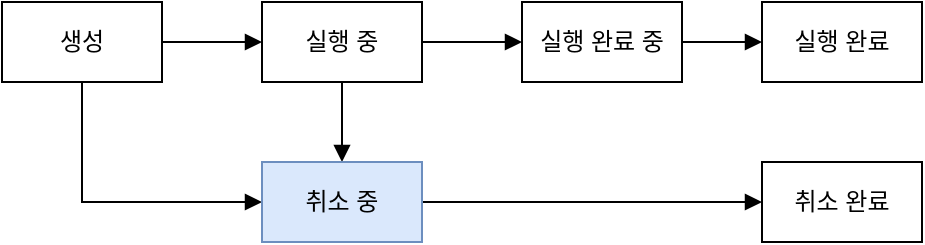 <mxfile version="26.1.1">
  <diagram name="Page-1" id="HxG2ckQotYIMEXeUFcZ2">
    <mxGraphModel dx="1114" dy="878" grid="1" gridSize="10" guides="1" tooltips="1" connect="1" arrows="1" fold="1" page="1" pageScale="1" pageWidth="827" pageHeight="1169" math="0" shadow="0">
      <root>
        <mxCell id="0" />
        <mxCell id="1" parent="0" />
        <mxCell id="nFNp5JR6WaYebrJllwof-1" style="edgeStyle=orthogonalEdgeStyle;rounded=0;orthogonalLoop=1;jettySize=auto;html=1;entryX=0;entryY=0.5;entryDx=0;entryDy=0;endArrow=block;endFill=1;" edge="1" parent="1" source="nFNp5JR6WaYebrJllwof-2" target="nFNp5JR6WaYebrJllwof-9">
          <mxGeometry relative="1" as="geometry" />
        </mxCell>
        <mxCell id="nFNp5JR6WaYebrJllwof-2" value="실행 완료 중" style="rounded=0;whiteSpace=wrap;html=1;" vertex="1" parent="1">
          <mxGeometry x="330" y="60" width="80" height="40" as="geometry" />
        </mxCell>
        <mxCell id="nFNp5JR6WaYebrJllwof-3" style="edgeStyle=orthogonalEdgeStyle;rounded=0;orthogonalLoop=1;jettySize=auto;html=1;entryX=0;entryY=0.5;entryDx=0;entryDy=0;endArrow=block;endFill=1;" edge="1" parent="1" source="nFNp5JR6WaYebrJllwof-5" target="nFNp5JR6WaYebrJllwof-8">
          <mxGeometry relative="1" as="geometry" />
        </mxCell>
        <mxCell id="nFNp5JR6WaYebrJllwof-4" style="edgeStyle=orthogonalEdgeStyle;rounded=0;orthogonalLoop=1;jettySize=auto;html=1;entryX=0;entryY=0.5;entryDx=0;entryDy=0;endArrow=block;endFill=1;" edge="1" parent="1" source="nFNp5JR6WaYebrJllwof-5" target="nFNp5JR6WaYebrJllwof-11">
          <mxGeometry relative="1" as="geometry">
            <Array as="points">
              <mxPoint x="110" y="160" />
            </Array>
          </mxGeometry>
        </mxCell>
        <mxCell id="nFNp5JR6WaYebrJllwof-5" value="생성" style="rounded=0;whiteSpace=wrap;html=1;" vertex="1" parent="1">
          <mxGeometry x="70" y="60" width="80" height="40" as="geometry" />
        </mxCell>
        <mxCell id="nFNp5JR6WaYebrJllwof-6" style="edgeStyle=orthogonalEdgeStyle;rounded=0;orthogonalLoop=1;jettySize=auto;html=1;entryX=0;entryY=0.5;entryDx=0;entryDy=0;endArrow=block;endFill=1;" edge="1" parent="1" source="nFNp5JR6WaYebrJllwof-8" target="nFNp5JR6WaYebrJllwof-2">
          <mxGeometry relative="1" as="geometry" />
        </mxCell>
        <mxCell id="nFNp5JR6WaYebrJllwof-7" style="edgeStyle=orthogonalEdgeStyle;rounded=0;orthogonalLoop=1;jettySize=auto;html=1;entryX=0.5;entryY=0;entryDx=0;entryDy=0;endArrow=block;endFill=1;" edge="1" parent="1" source="nFNp5JR6WaYebrJllwof-8" target="nFNp5JR6WaYebrJllwof-11">
          <mxGeometry relative="1" as="geometry" />
        </mxCell>
        <mxCell id="nFNp5JR6WaYebrJllwof-8" value="실행 중" style="rounded=0;whiteSpace=wrap;html=1;" vertex="1" parent="1">
          <mxGeometry x="200" y="60" width="80" height="40" as="geometry" />
        </mxCell>
        <mxCell id="nFNp5JR6WaYebrJllwof-9" value="실행 완료" style="rounded=0;whiteSpace=wrap;html=1;" vertex="1" parent="1">
          <mxGeometry x="450" y="60" width="80" height="40" as="geometry" />
        </mxCell>
        <mxCell id="nFNp5JR6WaYebrJllwof-10" style="edgeStyle=orthogonalEdgeStyle;rounded=0;orthogonalLoop=1;jettySize=auto;html=1;entryX=0;entryY=0.5;entryDx=0;entryDy=0;endArrow=block;endFill=1;" edge="1" parent="1" source="nFNp5JR6WaYebrJllwof-11" target="nFNp5JR6WaYebrJllwof-12">
          <mxGeometry relative="1" as="geometry" />
        </mxCell>
        <mxCell id="nFNp5JR6WaYebrJllwof-11" value="취소 중" style="rounded=0;whiteSpace=wrap;html=1;fillColor=#dae8fc;strokeColor=#6c8ebf;" vertex="1" parent="1">
          <mxGeometry x="200" y="140" width="80" height="40" as="geometry" />
        </mxCell>
        <mxCell id="nFNp5JR6WaYebrJllwof-12" value="취소 완료" style="rounded=0;whiteSpace=wrap;html=1;" vertex="1" parent="1">
          <mxGeometry x="450" y="140" width="80" height="40" as="geometry" />
        </mxCell>
      </root>
    </mxGraphModel>
  </diagram>
</mxfile>
